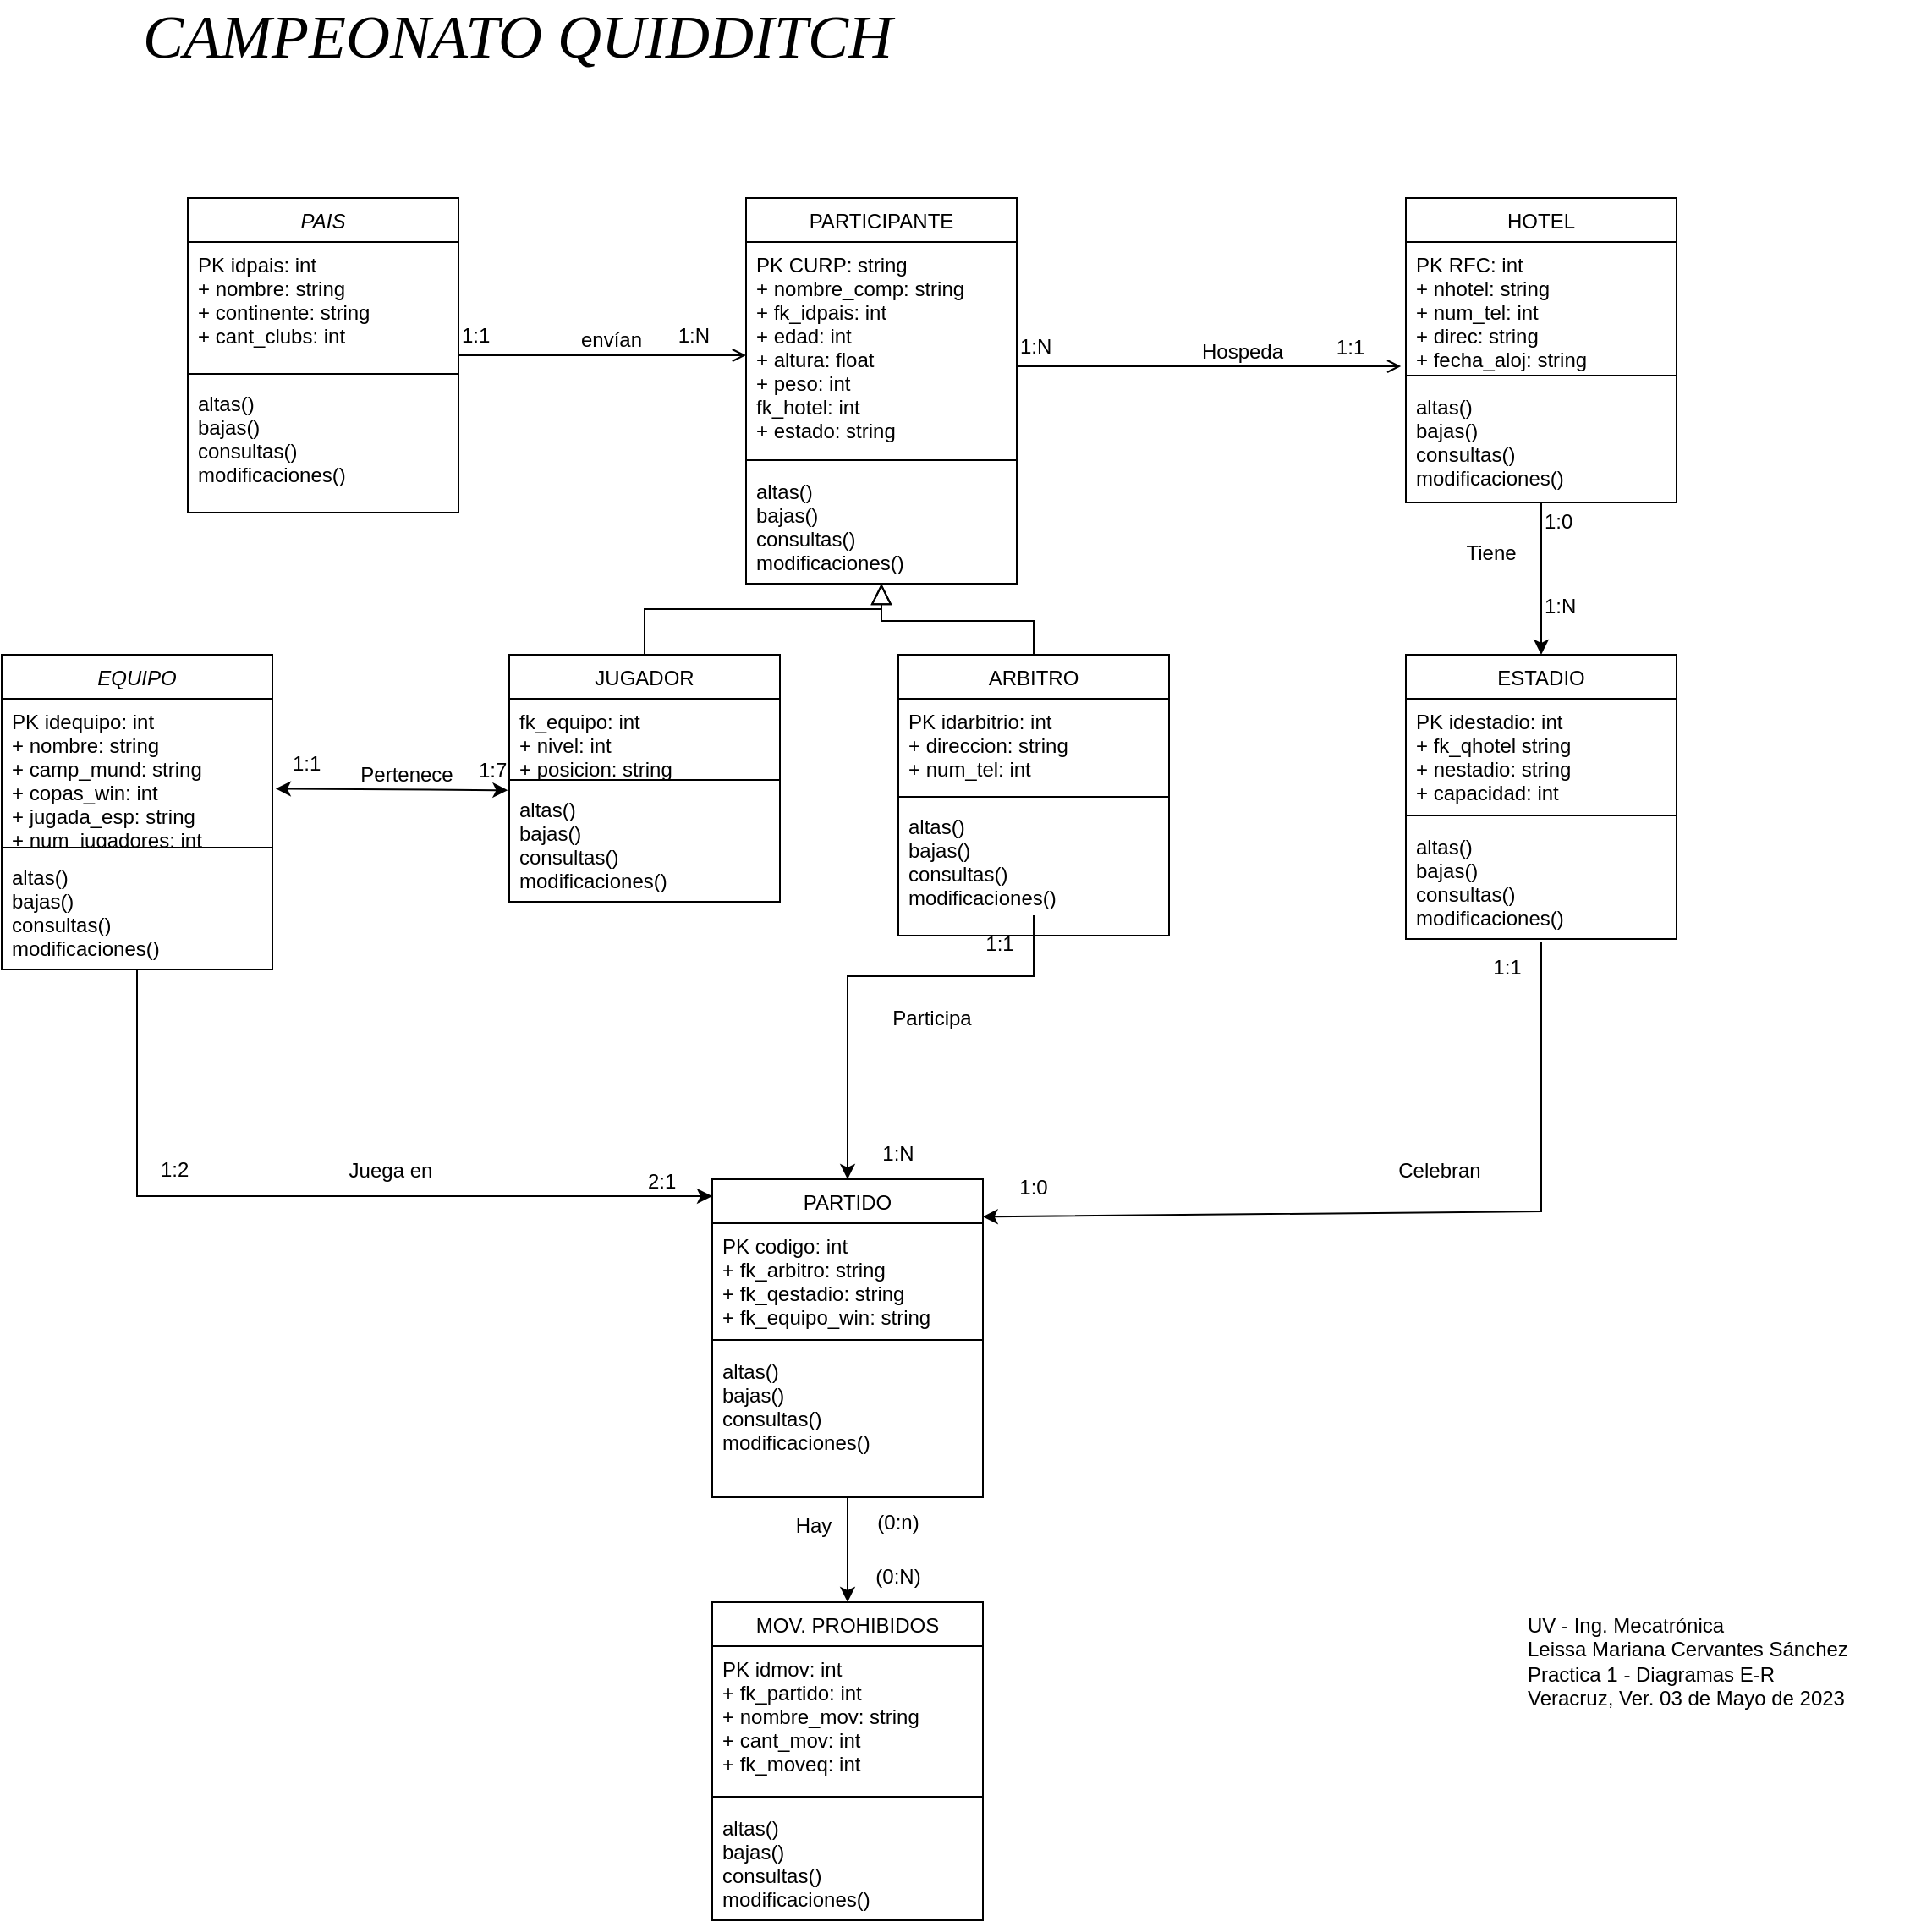 <mxfile version="20.8.16" type="device"><diagram id="C5RBs43oDa-KdzZeNtuy" name="Page-1"><mxGraphModel dx="1180" dy="702" grid="1" gridSize="10" guides="1" tooltips="1" connect="1" arrows="1" fold="1" page="1" pageScale="1" pageWidth="827" pageHeight="1169" math="0" shadow="0"><root><mxCell id="WIyWlLk6GJQsqaUBKTNV-0"/><mxCell id="WIyWlLk6GJQsqaUBKTNV-1" parent="WIyWlLk6GJQsqaUBKTNV-0"/><mxCell id="zkfFHV4jXpPFQw0GAbJ--0" value="PAIS" style="swimlane;fontStyle=2;align=center;verticalAlign=top;childLayout=stackLayout;horizontal=1;startSize=26;horizontalStack=0;resizeParent=1;resizeLast=0;collapsible=1;marginBottom=0;rounded=0;shadow=0;strokeWidth=1;" parent="WIyWlLk6GJQsqaUBKTNV-1" vertex="1"><mxGeometry x="440" y="160" width="160" height="186" as="geometry"><mxRectangle x="230" y="140" width="160" height="26" as="alternateBounds"/></mxGeometry></mxCell><mxCell id="zkfFHV4jXpPFQw0GAbJ--1" value="PK idpais: int&#10;+ nombre: string&#10;+ continente: string&#10;+ cant_clubs: int" style="text;align=left;verticalAlign=top;spacingLeft=4;spacingRight=4;overflow=hidden;rotatable=0;points=[[0,0.5],[1,0.5]];portConstraint=eastwest;" parent="zkfFHV4jXpPFQw0GAbJ--0" vertex="1"><mxGeometry y="26" width="160" height="74" as="geometry"/></mxCell><mxCell id="zkfFHV4jXpPFQw0GAbJ--4" value="" style="line;html=1;strokeWidth=1;align=left;verticalAlign=middle;spacingTop=-1;spacingLeft=3;spacingRight=3;rotatable=0;labelPosition=right;points=[];portConstraint=eastwest;" parent="zkfFHV4jXpPFQw0GAbJ--0" vertex="1"><mxGeometry y="100" width="160" height="8" as="geometry"/></mxCell><mxCell id="zkfFHV4jXpPFQw0GAbJ--5" value="altas()&#10;bajas()&#10;consultas()&#10;modificaciones()&#10;" style="text;align=left;verticalAlign=top;spacingLeft=4;spacingRight=4;overflow=hidden;rotatable=0;points=[[0,0.5],[1,0.5]];portConstraint=eastwest;" parent="zkfFHV4jXpPFQw0GAbJ--0" vertex="1"><mxGeometry y="108" width="160" height="68" as="geometry"/></mxCell><mxCell id="zkfFHV4jXpPFQw0GAbJ--6" value="ARBITRO" style="swimlane;fontStyle=0;align=center;verticalAlign=top;childLayout=stackLayout;horizontal=1;startSize=26;horizontalStack=0;resizeParent=1;resizeLast=0;collapsible=1;marginBottom=0;rounded=0;shadow=0;strokeWidth=1;" parent="WIyWlLk6GJQsqaUBKTNV-1" vertex="1"><mxGeometry x="860" y="430" width="160" height="166" as="geometry"><mxRectangle x="130" y="380" width="160" height="26" as="alternateBounds"/></mxGeometry></mxCell><mxCell id="zkfFHV4jXpPFQw0GAbJ--7" value="PK idarbitrio: int&#10;+ direccion: string&#10;+ num_tel: int" style="text;align=left;verticalAlign=top;spacingLeft=4;spacingRight=4;overflow=hidden;rotatable=0;points=[[0,0.5],[1,0.5]];portConstraint=eastwest;" parent="zkfFHV4jXpPFQw0GAbJ--6" vertex="1"><mxGeometry y="26" width="160" height="54" as="geometry"/></mxCell><mxCell id="zkfFHV4jXpPFQw0GAbJ--9" value="" style="line;html=1;strokeWidth=1;align=left;verticalAlign=middle;spacingTop=-1;spacingLeft=3;spacingRight=3;rotatable=0;labelPosition=right;points=[];portConstraint=eastwest;" parent="zkfFHV4jXpPFQw0GAbJ--6" vertex="1"><mxGeometry y="80" width="160" height="8" as="geometry"/></mxCell><mxCell id="J_lBXQi0GogTn-Yg6KlP-18" value="altas()&#10;bajas()&#10;consultas()&#10;modificaciones()&#10;" style="text;align=left;verticalAlign=top;spacingLeft=4;spacingRight=4;overflow=hidden;rotatable=0;points=[[0,0.5],[1,0.5]];portConstraint=eastwest;" parent="zkfFHV4jXpPFQw0GAbJ--6" vertex="1"><mxGeometry y="88" width="160" height="68" as="geometry"/></mxCell><mxCell id="zkfFHV4jXpPFQw0GAbJ--12" value="" style="endArrow=block;endSize=10;endFill=0;shadow=0;strokeWidth=1;rounded=0;edgeStyle=elbowEdgeStyle;elbow=vertical;entryX=0.5;entryY=1;entryDx=0;entryDy=0;" parent="WIyWlLk6GJQsqaUBKTNV-1" source="zkfFHV4jXpPFQw0GAbJ--6" target="zkfFHV4jXpPFQw0GAbJ--17" edge="1"><mxGeometry width="160" relative="1" as="geometry"><mxPoint x="600" y="303" as="sourcePoint"/><mxPoint x="600" y="303" as="targetPoint"/><Array as="points"><mxPoint x="940" y="410"/></Array></mxGeometry></mxCell><mxCell id="zkfFHV4jXpPFQw0GAbJ--13" value="JUGADOR" style="swimlane;fontStyle=0;align=center;verticalAlign=top;childLayout=stackLayout;horizontal=1;startSize=26;horizontalStack=0;resizeParent=1;resizeLast=0;collapsible=1;marginBottom=0;rounded=0;shadow=0;strokeWidth=1;" parent="WIyWlLk6GJQsqaUBKTNV-1" vertex="1"><mxGeometry x="630" y="430" width="160" height="146" as="geometry"><mxRectangle x="340" y="380" width="170" height="26" as="alternateBounds"/></mxGeometry></mxCell><mxCell id="zkfFHV4jXpPFQw0GAbJ--14" value="fk_equipo: int&#10;+ nivel: int&#10;+ posicion: string&#10;" style="text;align=left;verticalAlign=top;spacingLeft=4;spacingRight=4;overflow=hidden;rotatable=0;points=[[0,0.5],[1,0.5]];portConstraint=eastwest;" parent="zkfFHV4jXpPFQw0GAbJ--13" vertex="1"><mxGeometry y="26" width="160" height="44" as="geometry"/></mxCell><mxCell id="zkfFHV4jXpPFQw0GAbJ--15" value="" style="line;html=1;strokeWidth=1;align=left;verticalAlign=middle;spacingTop=-1;spacingLeft=3;spacingRight=3;rotatable=0;labelPosition=right;points=[];portConstraint=eastwest;" parent="zkfFHV4jXpPFQw0GAbJ--13" vertex="1"><mxGeometry y="70" width="160" height="8" as="geometry"/></mxCell><mxCell id="J_lBXQi0GogTn-Yg6KlP-17" value="altas()&#10;bajas()&#10;consultas()&#10;modificaciones()&#10;" style="text;align=left;verticalAlign=top;spacingLeft=4;spacingRight=4;overflow=hidden;rotatable=0;points=[[0,0.5],[1,0.5]];portConstraint=eastwest;" parent="zkfFHV4jXpPFQw0GAbJ--13" vertex="1"><mxGeometry y="78" width="160" height="68" as="geometry"/></mxCell><mxCell id="zkfFHV4jXpPFQw0GAbJ--16" value="" style="endArrow=block;endSize=10;endFill=0;shadow=0;strokeWidth=1;rounded=0;edgeStyle=elbowEdgeStyle;elbow=vertical;entryX=0.5;entryY=1;entryDx=0;entryDy=0;" parent="WIyWlLk6GJQsqaUBKTNV-1" source="zkfFHV4jXpPFQw0GAbJ--13" target="zkfFHV4jXpPFQw0GAbJ--17" edge="1"><mxGeometry width="160" relative="1" as="geometry"><mxPoint x="610" y="473" as="sourcePoint"/><mxPoint x="710" y="371" as="targetPoint"/><Array as="points"><mxPoint x="800" y="403"/></Array></mxGeometry></mxCell><mxCell id="zkfFHV4jXpPFQw0GAbJ--17" value="PARTICIPANTE" style="swimlane;fontStyle=0;align=center;verticalAlign=top;childLayout=stackLayout;horizontal=1;startSize=26;horizontalStack=0;resizeParent=1;resizeLast=0;collapsible=1;marginBottom=0;rounded=0;shadow=0;strokeWidth=1;" parent="WIyWlLk6GJQsqaUBKTNV-1" vertex="1"><mxGeometry x="770" y="160" width="160" height="228" as="geometry"><mxRectangle x="550" y="140" width="160" height="26" as="alternateBounds"/></mxGeometry></mxCell><mxCell id="zkfFHV4jXpPFQw0GAbJ--18" value="PK CURP: string&#10;+ nombre_comp: string&#10;+ fk_idpais: int&#10;+ edad: int&#10;+ altura: float&#10;+ peso: int&#10;fk_hotel: int&#10;+ estado: string" style="text;align=left;verticalAlign=top;spacingLeft=4;spacingRight=4;overflow=hidden;rotatable=0;points=[[0,0.5],[1,0.5]];portConstraint=eastwest;" parent="zkfFHV4jXpPFQw0GAbJ--17" vertex="1"><mxGeometry y="26" width="160" height="124" as="geometry"/></mxCell><mxCell id="zkfFHV4jXpPFQw0GAbJ--23" value="" style="line;html=1;strokeWidth=1;align=left;verticalAlign=middle;spacingTop=-1;spacingLeft=3;spacingRight=3;rotatable=0;labelPosition=right;points=[];portConstraint=eastwest;" parent="zkfFHV4jXpPFQw0GAbJ--17" vertex="1"><mxGeometry y="150" width="160" height="10" as="geometry"/></mxCell><mxCell id="J_lBXQi0GogTn-Yg6KlP-0" value="altas()&#10;bajas()&#10;consultas()&#10;modificaciones()&#10;" style="text;align=left;verticalAlign=top;spacingLeft=4;spacingRight=4;overflow=hidden;rotatable=0;points=[[0,0.5],[1,0.5]];portConstraint=eastwest;" parent="zkfFHV4jXpPFQw0GAbJ--17" vertex="1"><mxGeometry y="160" width="160" height="68" as="geometry"/></mxCell><mxCell id="zkfFHV4jXpPFQw0GAbJ--26" value="" style="endArrow=open;shadow=0;strokeWidth=1;rounded=0;endFill=1;edgeStyle=elbowEdgeStyle;elbow=vertical;" parent="WIyWlLk6GJQsqaUBKTNV-1" source="zkfFHV4jXpPFQw0GAbJ--0" target="zkfFHV4jXpPFQw0GAbJ--17" edge="1"><mxGeometry x="0.5" y="41" relative="1" as="geometry"><mxPoint x="780" y="292" as="sourcePoint"/><mxPoint x="940" y="292" as="targetPoint"/><mxPoint x="-40" y="32" as="offset"/></mxGeometry></mxCell><mxCell id="zkfFHV4jXpPFQw0GAbJ--27" value="1:1" style="resizable=0;align=left;verticalAlign=bottom;labelBackgroundColor=none;fontSize=12;" parent="zkfFHV4jXpPFQw0GAbJ--26" connectable="0" vertex="1"><mxGeometry x="-1" relative="1" as="geometry"><mxPoint y="-3" as="offset"/></mxGeometry></mxCell><mxCell id="zkfFHV4jXpPFQw0GAbJ--28" value="1:N" style="resizable=0;align=right;verticalAlign=bottom;labelBackgroundColor=none;fontSize=12;" parent="zkfFHV4jXpPFQw0GAbJ--26" connectable="0" vertex="1"><mxGeometry x="1" relative="1" as="geometry"><mxPoint x="-20" y="-3" as="offset"/></mxGeometry></mxCell><mxCell id="zkfFHV4jXpPFQw0GAbJ--29" value="envían" style="text;html=1;resizable=0;points=[];;align=center;verticalAlign=middle;labelBackgroundColor=none;rounded=0;shadow=0;strokeWidth=1;fontSize=12;" parent="zkfFHV4jXpPFQw0GAbJ--26" vertex="1" connectable="0"><mxGeometry x="0.5" y="49" relative="1" as="geometry"><mxPoint x="-38" y="40" as="offset"/></mxGeometry></mxCell><mxCell id="J_lBXQi0GogTn-Yg6KlP-1" value="" style="endArrow=open;shadow=0;strokeWidth=1;rounded=0;endFill=1;edgeStyle=elbowEdgeStyle;elbow=vertical;entryX=-0.018;entryY=0.998;entryDx=0;entryDy=0;entryPerimeter=0;" parent="WIyWlLk6GJQsqaUBKTNV-1" target="J_lBXQi0GogTn-Yg6KlP-6" edge="1"><mxGeometry x="0.5" y="41" relative="1" as="geometry"><mxPoint x="930" y="259.549" as="sourcePoint"/><mxPoint x="1100" y="259.549" as="targetPoint"/><mxPoint x="-40" y="32" as="offset"/></mxGeometry></mxCell><mxCell id="J_lBXQi0GogTn-Yg6KlP-2" value="1:N" style="resizable=0;align=left;verticalAlign=bottom;labelBackgroundColor=none;fontSize=12;" parent="J_lBXQi0GogTn-Yg6KlP-1" connectable="0" vertex="1"><mxGeometry x="-1" relative="1" as="geometry"><mxPoint y="-3" as="offset"/></mxGeometry></mxCell><mxCell id="J_lBXQi0GogTn-Yg6KlP-3" value="1:1" style="resizable=0;align=right;verticalAlign=bottom;labelBackgroundColor=none;fontSize=12;" parent="J_lBXQi0GogTn-Yg6KlP-1" connectable="0" vertex="1"><mxGeometry x="1" relative="1" as="geometry"><mxPoint x="-20" y="-3" as="offset"/></mxGeometry></mxCell><mxCell id="J_lBXQi0GogTn-Yg6KlP-4" value="Hospeda" style="text;html=1;resizable=0;points=[];;align=center;verticalAlign=middle;labelBackgroundColor=none;rounded=0;shadow=0;strokeWidth=1;fontSize=12;" parent="J_lBXQi0GogTn-Yg6KlP-1" vertex="1" connectable="0"><mxGeometry x="0.5" y="49" relative="1" as="geometry"><mxPoint x="-38" y="40" as="offset"/></mxGeometry></mxCell><mxCell id="J_lBXQi0GogTn-Yg6KlP-13" value="" style="edgeStyle=orthogonalEdgeStyle;rounded=0;orthogonalLoop=1;jettySize=auto;html=1;entryX=0.5;entryY=0;entryDx=0;entryDy=0;" parent="WIyWlLk6GJQsqaUBKTNV-1" source="J_lBXQi0GogTn-Yg6KlP-5" target="J_lBXQi0GogTn-Yg6KlP-9" edge="1"><mxGeometry relative="1" as="geometry"/></mxCell><mxCell id="J_lBXQi0GogTn-Yg6KlP-5" value="HOTEL" style="swimlane;fontStyle=0;align=center;verticalAlign=top;childLayout=stackLayout;horizontal=1;startSize=26;horizontalStack=0;resizeParent=1;resizeLast=0;collapsible=1;marginBottom=0;rounded=0;shadow=0;strokeWidth=1;" parent="WIyWlLk6GJQsqaUBKTNV-1" vertex="1"><mxGeometry x="1160" y="160" width="160" height="180" as="geometry"><mxRectangle x="550" y="140" width="160" height="26" as="alternateBounds"/></mxGeometry></mxCell><mxCell id="J_lBXQi0GogTn-Yg6KlP-6" value="PK RFC: int&#10;+ nhotel: string&#10;+ num_tel: int&#10;+ direc: string&#10;+ fecha_aloj: string" style="text;align=left;verticalAlign=top;spacingLeft=4;spacingRight=4;overflow=hidden;rotatable=0;points=[[0,0.5],[1,0.5]];portConstraint=eastwest;" parent="J_lBXQi0GogTn-Yg6KlP-5" vertex="1"><mxGeometry y="26" width="160" height="74" as="geometry"/></mxCell><mxCell id="J_lBXQi0GogTn-Yg6KlP-7" value="" style="line;html=1;strokeWidth=1;align=left;verticalAlign=middle;spacingTop=-1;spacingLeft=3;spacingRight=3;rotatable=0;labelPosition=right;points=[];portConstraint=eastwest;" parent="J_lBXQi0GogTn-Yg6KlP-5" vertex="1"><mxGeometry y="100" width="160" height="10" as="geometry"/></mxCell><mxCell id="J_lBXQi0GogTn-Yg6KlP-8" value="altas()&#10;bajas()&#10;consultas()&#10;modificaciones()&#10;" style="text;align=left;verticalAlign=top;spacingLeft=4;spacingRight=4;overflow=hidden;rotatable=0;points=[[0,0.5],[1,0.5]];portConstraint=eastwest;" parent="J_lBXQi0GogTn-Yg6KlP-5" vertex="1"><mxGeometry y="110" width="160" height="68" as="geometry"/></mxCell><mxCell id="J_lBXQi0GogTn-Yg6KlP-9" value="ESTADIO" style="swimlane;fontStyle=0;align=center;verticalAlign=top;childLayout=stackLayout;horizontal=1;startSize=26;horizontalStack=0;resizeParent=1;resizeLast=0;collapsible=1;marginBottom=0;rounded=0;shadow=0;strokeWidth=1;" parent="WIyWlLk6GJQsqaUBKTNV-1" vertex="1"><mxGeometry x="1160" y="430" width="160" height="168" as="geometry"><mxRectangle x="550" y="140" width="160" height="26" as="alternateBounds"/></mxGeometry></mxCell><mxCell id="J_lBXQi0GogTn-Yg6KlP-10" value="PK idestadio: int&#10;+ fk_qhotel string&#10;+ nestadio: string&#10;+ capacidad: int" style="text;align=left;verticalAlign=top;spacingLeft=4;spacingRight=4;overflow=hidden;rotatable=0;points=[[0,0.5],[1,0.5]];portConstraint=eastwest;" parent="J_lBXQi0GogTn-Yg6KlP-9" vertex="1"><mxGeometry y="26" width="160" height="64" as="geometry"/></mxCell><mxCell id="J_lBXQi0GogTn-Yg6KlP-11" value="" style="line;html=1;strokeWidth=1;align=left;verticalAlign=middle;spacingTop=-1;spacingLeft=3;spacingRight=3;rotatable=0;labelPosition=right;points=[];portConstraint=eastwest;" parent="J_lBXQi0GogTn-Yg6KlP-9" vertex="1"><mxGeometry y="90" width="160" height="10" as="geometry"/></mxCell><mxCell id="J_lBXQi0GogTn-Yg6KlP-12" value="altas()&#10;bajas()&#10;consultas()&#10;modificaciones()&#10;" style="text;align=left;verticalAlign=top;spacingLeft=4;spacingRight=4;overflow=hidden;rotatable=0;points=[[0,0.5],[1,0.5]];portConstraint=eastwest;" parent="J_lBXQi0GogTn-Yg6KlP-9" vertex="1"><mxGeometry y="100" width="160" height="68" as="geometry"/></mxCell><mxCell id="J_lBXQi0GogTn-Yg6KlP-14" value="1:0" style="resizable=0;align=left;verticalAlign=bottom;labelBackgroundColor=none;fontSize=12;" parent="WIyWlLk6GJQsqaUBKTNV-1" connectable="0" vertex="1"><mxGeometry x="1240.004" y="360.003" as="geometry"/></mxCell><mxCell id="J_lBXQi0GogTn-Yg6KlP-15" value="1:N" style="resizable=0;align=left;verticalAlign=bottom;labelBackgroundColor=none;fontSize=12;" parent="WIyWlLk6GJQsqaUBKTNV-1" connectable="0" vertex="1"><mxGeometry x="1240.004" y="410.003" as="geometry"/></mxCell><mxCell id="J_lBXQi0GogTn-Yg6KlP-16" value="Tiene" style="text;html=1;resizable=0;points=[];;align=center;verticalAlign=middle;labelBackgroundColor=none;rounded=0;shadow=0;strokeWidth=1;fontSize=12;" parent="WIyWlLk6GJQsqaUBKTNV-1" vertex="1" connectable="0"><mxGeometry x="1210.003" y="370.003" as="geometry"/></mxCell><mxCell id="J_lBXQi0GogTn-Yg6KlP-19" value="EQUIPO" style="swimlane;fontStyle=2;align=center;verticalAlign=top;childLayout=stackLayout;horizontal=1;startSize=26;horizontalStack=0;resizeParent=1;resizeLast=0;collapsible=1;marginBottom=0;rounded=0;shadow=0;strokeWidth=1;" parent="WIyWlLk6GJQsqaUBKTNV-1" vertex="1"><mxGeometry x="330" y="430" width="160" height="186" as="geometry"><mxRectangle x="230" y="140" width="160" height="26" as="alternateBounds"/></mxGeometry></mxCell><mxCell id="J_lBXQi0GogTn-Yg6KlP-20" value="PK idequipo: int&#10;+ nombre: string&#10;+ camp_mund: string&#10;+ copas_win: int&#10;+ jugada_esp: string&#10;+ num_jugadores: int" style="text;align=left;verticalAlign=top;spacingLeft=4;spacingRight=4;overflow=hidden;rotatable=0;points=[[0,0.5],[1,0.5]];portConstraint=eastwest;" parent="J_lBXQi0GogTn-Yg6KlP-19" vertex="1"><mxGeometry y="26" width="160" height="84" as="geometry"/></mxCell><mxCell id="J_lBXQi0GogTn-Yg6KlP-21" value="" style="line;html=1;strokeWidth=1;align=left;verticalAlign=middle;spacingTop=-1;spacingLeft=3;spacingRight=3;rotatable=0;labelPosition=right;points=[];portConstraint=eastwest;" parent="J_lBXQi0GogTn-Yg6KlP-19" vertex="1"><mxGeometry y="110" width="160" height="8" as="geometry"/></mxCell><mxCell id="J_lBXQi0GogTn-Yg6KlP-22" value="altas()&#10;bajas()&#10;consultas()&#10;modificaciones()&#10;" style="text;align=left;verticalAlign=top;spacingLeft=4;spacingRight=4;overflow=hidden;rotatable=0;points=[[0,0.5],[1,0.5]];portConstraint=eastwest;" parent="J_lBXQi0GogTn-Yg6KlP-19" vertex="1"><mxGeometry y="118" width="160" height="68" as="geometry"/></mxCell><mxCell id="J_lBXQi0GogTn-Yg6KlP-23" value="" style="endArrow=classic;startArrow=classic;html=1;rounded=0;exitX=1.012;exitY=0.633;exitDx=0;exitDy=0;exitPerimeter=0;entryX=-0.005;entryY=0.031;entryDx=0;entryDy=0;entryPerimeter=0;" parent="WIyWlLk6GJQsqaUBKTNV-1" source="J_lBXQi0GogTn-Yg6KlP-20" target="J_lBXQi0GogTn-Yg6KlP-17" edge="1"><mxGeometry width="50" height="50" relative="1" as="geometry"><mxPoint x="600" y="480" as="sourcePoint"/><mxPoint x="650" y="430" as="targetPoint"/></mxGeometry></mxCell><mxCell id="J_lBXQi0GogTn-Yg6KlP-24" value="Pertenece" style="text;html=1;resizable=0;points=[];;align=center;verticalAlign=middle;labelBackgroundColor=none;rounded=0;shadow=0;strokeWidth=1;fontSize=12;" parent="WIyWlLk6GJQsqaUBKTNV-1" vertex="1" connectable="0"><mxGeometry x="690.003" y="270.005" as="geometry"><mxPoint x="-121" y="231" as="offset"/></mxGeometry></mxCell><mxCell id="J_lBXQi0GogTn-Yg6KlP-25" value="1:1" style="resizable=0;align=left;verticalAlign=bottom;labelBackgroundColor=none;fontSize=12;" parent="WIyWlLk6GJQsqaUBKTNV-1" connectable="0" vertex="1"><mxGeometry x="500" y="503.005" as="geometry"/></mxCell><mxCell id="J_lBXQi0GogTn-Yg6KlP-26" value="1:7" style="resizable=0;align=left;verticalAlign=bottom;labelBackgroundColor=none;fontSize=12;" parent="WIyWlLk6GJQsqaUBKTNV-1" connectable="0" vertex="1"><mxGeometry x="610" y="507.005" as="geometry"/></mxCell><mxCell id="J_lBXQi0GogTn-Yg6KlP-27" value="PARTIDO" style="swimlane;fontStyle=0;align=center;verticalAlign=top;childLayout=stackLayout;horizontal=1;startSize=26;horizontalStack=0;resizeParent=1;resizeLast=0;collapsible=1;marginBottom=0;rounded=0;shadow=0;strokeWidth=1;" parent="WIyWlLk6GJQsqaUBKTNV-1" vertex="1"><mxGeometry x="750" y="740" width="160" height="188" as="geometry"><mxRectangle x="550" y="140" width="160" height="26" as="alternateBounds"/></mxGeometry></mxCell><mxCell id="J_lBXQi0GogTn-Yg6KlP-28" value="PK codigo: int&#10;+ fk_arbitro: string&#10;+ fk_qestadio: string&#10;+ fk_equipo_win: string" style="text;align=left;verticalAlign=top;spacingLeft=4;spacingRight=4;overflow=hidden;rotatable=0;points=[[0,0.5],[1,0.5]];portConstraint=eastwest;" parent="J_lBXQi0GogTn-Yg6KlP-27" vertex="1"><mxGeometry y="26" width="160" height="64" as="geometry"/></mxCell><mxCell id="J_lBXQi0GogTn-Yg6KlP-29" value="" style="line;html=1;strokeWidth=1;align=left;verticalAlign=middle;spacingTop=-1;spacingLeft=3;spacingRight=3;rotatable=0;labelPosition=right;points=[];portConstraint=eastwest;" parent="J_lBXQi0GogTn-Yg6KlP-27" vertex="1"><mxGeometry y="90" width="160" height="10" as="geometry"/></mxCell><mxCell id="J_lBXQi0GogTn-Yg6KlP-30" value="altas()&#10;bajas()&#10;consultas()&#10;modificaciones()&#10;" style="text;align=left;verticalAlign=top;spacingLeft=4;spacingRight=4;overflow=hidden;rotatable=0;points=[[0,0.5],[1,0.5]];portConstraint=eastwest;" parent="J_lBXQi0GogTn-Yg6KlP-27" vertex="1"><mxGeometry y="100" width="160" height="68" as="geometry"/></mxCell><mxCell id="J_lBXQi0GogTn-Yg6KlP-31" style="edgeStyle=orthogonalEdgeStyle;rounded=0;orthogonalLoop=1;jettySize=auto;html=1;" parent="WIyWlLk6GJQsqaUBKTNV-1" source="J_lBXQi0GogTn-Yg6KlP-22" target="J_lBXQi0GogTn-Yg6KlP-27" edge="1"><mxGeometry relative="1" as="geometry"><Array as="points"><mxPoint x="410" y="750"/></Array></mxGeometry></mxCell><mxCell id="J_lBXQi0GogTn-Yg6KlP-32" style="edgeStyle=orthogonalEdgeStyle;rounded=0;orthogonalLoop=1;jettySize=auto;html=1;entryX=0.5;entryY=0;entryDx=0;entryDy=0;" parent="WIyWlLk6GJQsqaUBKTNV-1" target="J_lBXQi0GogTn-Yg6KlP-27" edge="1"><mxGeometry relative="1" as="geometry"><mxPoint x="940.0" y="584.0" as="sourcePoint"/><mxPoint x="1280" y="718" as="targetPoint"/><Array as="points"><mxPoint x="940" y="620"/><mxPoint x="830" y="620"/></Array></mxGeometry></mxCell><mxCell id="J_lBXQi0GogTn-Yg6KlP-34" value="Juega en" style="text;html=1;strokeColor=none;fillColor=none;align=center;verticalAlign=middle;whiteSpace=wrap;rounded=0;" parent="WIyWlLk6GJQsqaUBKTNV-1" vertex="1"><mxGeometry x="530" y="720" width="60" height="30" as="geometry"/></mxCell><mxCell id="J_lBXQi0GogTn-Yg6KlP-35" value="2:1" style="resizable=0;align=left;verticalAlign=bottom;labelBackgroundColor=none;fontSize=12;" parent="WIyWlLk6GJQsqaUBKTNV-1" connectable="0" vertex="1"><mxGeometry x="710" y="750.005" as="geometry"/></mxCell><mxCell id="J_lBXQi0GogTn-Yg6KlP-36" value="1:2" style="resizable=0;align=left;verticalAlign=bottom;labelBackgroundColor=none;fontSize=12;" parent="WIyWlLk6GJQsqaUBKTNV-1" connectable="0" vertex="1"><mxGeometry x="520" y="530.005" as="geometry"><mxPoint x="-98" y="213" as="offset"/></mxGeometry></mxCell><mxCell id="J_lBXQi0GogTn-Yg6KlP-37" value="Participa" style="text;html=1;strokeColor=none;fillColor=none;align=center;verticalAlign=middle;whiteSpace=wrap;rounded=0;" parent="WIyWlLk6GJQsqaUBKTNV-1" vertex="1"><mxGeometry x="850" y="630" width="60" height="30" as="geometry"/></mxCell><mxCell id="J_lBXQi0GogTn-Yg6KlP-39" value="1:N" style="text;html=1;strokeColor=none;fillColor=none;align=center;verticalAlign=middle;whiteSpace=wrap;rounded=0;" parent="WIyWlLk6GJQsqaUBKTNV-1" vertex="1"><mxGeometry x="830" y="710" width="60" height="30" as="geometry"/></mxCell><mxCell id="J_lBXQi0GogTn-Yg6KlP-40" value="1:1" style="text;html=1;strokeColor=none;fillColor=none;align=center;verticalAlign=middle;whiteSpace=wrap;rounded=0;" parent="WIyWlLk6GJQsqaUBKTNV-1" vertex="1"><mxGeometry x="890" y="586" width="60" height="30" as="geometry"/></mxCell><mxCell id="J_lBXQi0GogTn-Yg6KlP-41" value="" style="endArrow=classic;html=1;rounded=0;exitX=0.5;exitY=1.029;exitDx=0;exitDy=0;exitPerimeter=0;entryX=0.999;entryY=0.118;entryDx=0;entryDy=0;entryPerimeter=0;" parent="WIyWlLk6GJQsqaUBKTNV-1" source="J_lBXQi0GogTn-Yg6KlP-12" target="J_lBXQi0GogTn-Yg6KlP-27" edge="1"><mxGeometry width="50" height="50" relative="1" as="geometry"><mxPoint x="1060" y="640" as="sourcePoint"/><mxPoint x="1110" y="590" as="targetPoint"/><Array as="points"><mxPoint x="1240" y="759"/></Array></mxGeometry></mxCell><mxCell id="J_lBXQi0GogTn-Yg6KlP-42" value="1:1" style="text;html=1;strokeColor=none;fillColor=none;align=center;verticalAlign=middle;whiteSpace=wrap;rounded=0;" parent="WIyWlLk6GJQsqaUBKTNV-1" vertex="1"><mxGeometry x="1190" y="600" width="60" height="30" as="geometry"/></mxCell><mxCell id="J_lBXQi0GogTn-Yg6KlP-43" value="1:0" style="text;html=1;strokeColor=none;fillColor=none;align=center;verticalAlign=middle;whiteSpace=wrap;rounded=0;" parent="WIyWlLk6GJQsqaUBKTNV-1" vertex="1"><mxGeometry x="910" y="730" width="60" height="30" as="geometry"/></mxCell><mxCell id="J_lBXQi0GogTn-Yg6KlP-44" value="Celebran" style="text;html=1;strokeColor=none;fillColor=none;align=center;verticalAlign=middle;whiteSpace=wrap;rounded=0;" parent="WIyWlLk6GJQsqaUBKTNV-1" vertex="1"><mxGeometry x="1150" y="720" width="60" height="30" as="geometry"/></mxCell><mxCell id="J_lBXQi0GogTn-Yg6KlP-45" value="MOV. PROHIBIDOS" style="swimlane;fontStyle=0;align=center;verticalAlign=top;childLayout=stackLayout;horizontal=1;startSize=26;horizontalStack=0;resizeParent=1;resizeLast=0;collapsible=1;marginBottom=0;rounded=0;shadow=0;strokeWidth=1;" parent="WIyWlLk6GJQsqaUBKTNV-1" vertex="1"><mxGeometry x="750" y="990" width="160" height="188" as="geometry"><mxRectangle x="550" y="140" width="160" height="26" as="alternateBounds"/></mxGeometry></mxCell><mxCell id="J_lBXQi0GogTn-Yg6KlP-46" value="PK idmov: int&#10;+ fk_partido: int&#10;+ nombre_mov: string&#10;+ cant_mov: int&#10;+ fk_moveq: int" style="text;align=left;verticalAlign=top;spacingLeft=4;spacingRight=4;overflow=hidden;rotatable=0;points=[[0,0.5],[1,0.5]];portConstraint=eastwest;" parent="J_lBXQi0GogTn-Yg6KlP-45" vertex="1"><mxGeometry y="26" width="160" height="84" as="geometry"/></mxCell><mxCell id="J_lBXQi0GogTn-Yg6KlP-47" value="" style="line;html=1;strokeWidth=1;align=left;verticalAlign=middle;spacingTop=-1;spacingLeft=3;spacingRight=3;rotatable=0;labelPosition=right;points=[];portConstraint=eastwest;" parent="J_lBXQi0GogTn-Yg6KlP-45" vertex="1"><mxGeometry y="110" width="160" height="10" as="geometry"/></mxCell><mxCell id="J_lBXQi0GogTn-Yg6KlP-48" value="altas()&#10;bajas()&#10;consultas()&#10;modificaciones()&#10;" style="text;align=left;verticalAlign=top;spacingLeft=4;spacingRight=4;overflow=hidden;rotatable=0;points=[[0,0.5],[1,0.5]];portConstraint=eastwest;" parent="J_lBXQi0GogTn-Yg6KlP-45" vertex="1"><mxGeometry y="120" width="160" height="68" as="geometry"/></mxCell><mxCell id="J_lBXQi0GogTn-Yg6KlP-49" value="" style="endArrow=classic;html=1;rounded=0;exitX=0.5;exitY=1;exitDx=0;exitDy=0;entryX=0.5;entryY=0;entryDx=0;entryDy=0;" parent="WIyWlLk6GJQsqaUBKTNV-1" source="J_lBXQi0GogTn-Yg6KlP-27" target="J_lBXQi0GogTn-Yg6KlP-45" edge="1"><mxGeometry width="50" height="50" relative="1" as="geometry"><mxPoint x="890" y="1080" as="sourcePoint"/><mxPoint x="940" y="1030" as="targetPoint"/></mxGeometry></mxCell><mxCell id="J_lBXQi0GogTn-Yg6KlP-50" value="(0:n)" style="text;html=1;strokeColor=none;fillColor=none;align=center;verticalAlign=middle;whiteSpace=wrap;rounded=0;" parent="WIyWlLk6GJQsqaUBKTNV-1" vertex="1"><mxGeometry x="830" y="928" width="60" height="30" as="geometry"/></mxCell><mxCell id="J_lBXQi0GogTn-Yg6KlP-51" value="(0:N)" style="text;html=1;strokeColor=none;fillColor=none;align=center;verticalAlign=middle;whiteSpace=wrap;rounded=0;" parent="WIyWlLk6GJQsqaUBKTNV-1" vertex="1"><mxGeometry x="830" y="960" width="60" height="30" as="geometry"/></mxCell><mxCell id="J_lBXQi0GogTn-Yg6KlP-52" value="Hay" style="text;html=1;strokeColor=none;fillColor=none;align=center;verticalAlign=middle;whiteSpace=wrap;rounded=0;" parent="WIyWlLk6GJQsqaUBKTNV-1" vertex="1"><mxGeometry x="780" y="930" width="60" height="30" as="geometry"/></mxCell><mxCell id="J_lBXQi0GogTn-Yg6KlP-55" value="&lt;font face=&quot;Times New Roman&quot; style=&quot;font-size: 36px;&quot;&gt;&lt;i style=&quot;&quot;&gt;CAMPEONATO QUIDDITCH&lt;/i&gt;&lt;/font&gt;" style="text;html=1;strokeColor=none;fillColor=none;align=center;verticalAlign=middle;whiteSpace=wrap;rounded=0;" parent="WIyWlLk6GJQsqaUBKTNV-1" vertex="1"><mxGeometry x="330" y="50" width="610" height="30" as="geometry"/></mxCell><mxCell id="J_lBXQi0GogTn-Yg6KlP-56" value="UV - Ing. Mecatrónica&lt;br&gt;Leissa Mariana Cervantes Sánchez&lt;br&gt;Practica 1 - Diagramas E-R&lt;br&gt;&lt;div style=&quot;&quot;&gt;&lt;span style=&quot;background-color: initial;&quot;&gt;Veracruz, Ver. 03 de Mayo&amp;nbsp;&lt;/span&gt;&lt;span style=&quot;background-color: initial;&quot;&gt;de 2023&lt;/span&gt;&lt;/div&gt;" style="text;html=1;strokeColor=none;fillColor=none;align=left;verticalAlign=middle;whiteSpace=wrap;rounded=0;fontFamily=Helvetica;" parent="WIyWlLk6GJQsqaUBKTNV-1" vertex="1"><mxGeometry x="1230" y="970" width="240" height="110" as="geometry"/></mxCell></root></mxGraphModel></diagram></mxfile>